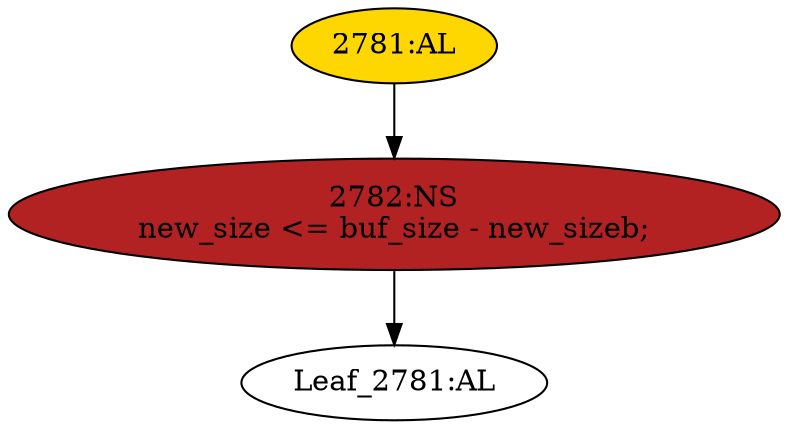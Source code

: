 strict digraph "" {
	node [label="\N"];
	"Leaf_2781:AL"	 [def_var="['new_size']",
		label="Leaf_2781:AL"];
	"2782:NS"	 [ast="<pyverilog.vparser.ast.NonblockingSubstitution object at 0x7f13b555fa50>",
		fillcolor=firebrick,
		label="2782:NS
new_size <= buf_size - new_sizeb;",
		statements="[<pyverilog.vparser.ast.NonblockingSubstitution object at 0x7f13b555fa50>]",
		style=filled,
		typ=NonblockingSubstitution];
	"2782:NS" -> "Leaf_2781:AL"	 [cond="[]",
		lineno=None];
	"2781:AL"	 [ast="<pyverilog.vparser.ast.Always object at 0x7f13b555fc10>",
		clk_sens=True,
		fillcolor=gold,
		label="2781:AL",
		sens="['clk']",
		statements="[]",
		style=filled,
		typ=Always,
		use_var="['new_sizeb', 'buf_size']"];
	"2781:AL" -> "2782:NS"	 [cond="[]",
		lineno=None];
}
